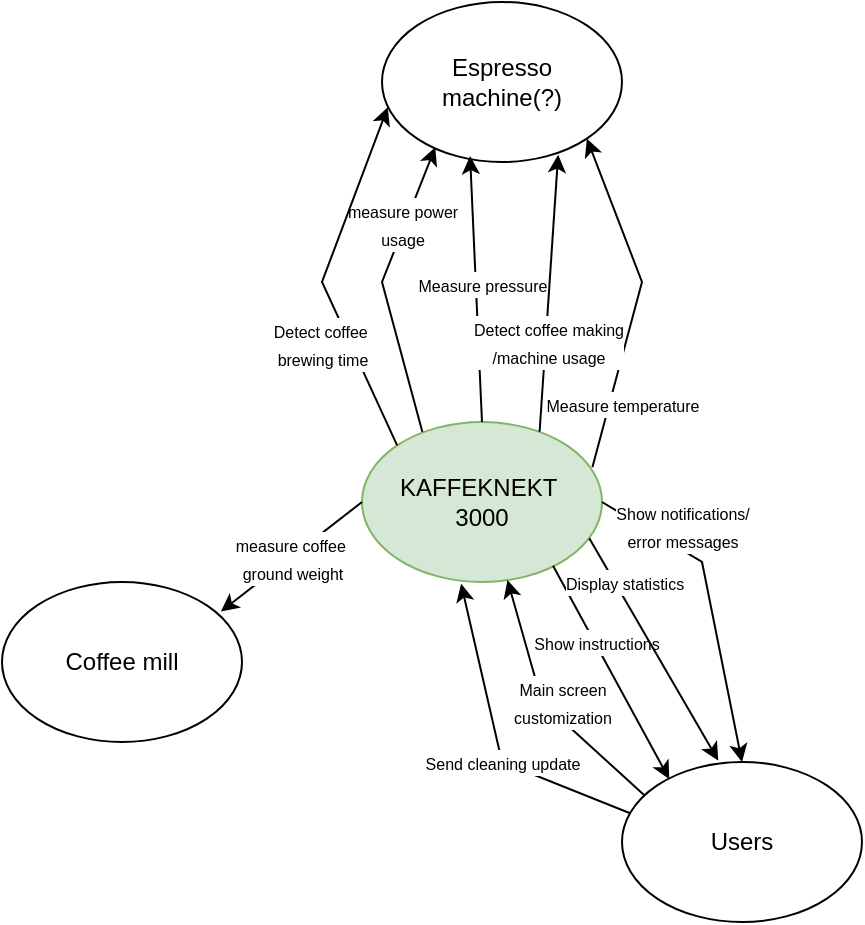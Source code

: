 <mxfile version="26.0.16">
  <diagram name="Page-1" id="oLV681QXpyzKE6uCH3lM">
    <mxGraphModel dx="538" dy="330" grid="1" gridSize="10" guides="1" tooltips="1" connect="1" arrows="1" fold="1" page="0" pageScale="1" pageWidth="827" pageHeight="1169" math="0" shadow="0">
      <root>
        <mxCell id="0" />
        <mxCell id="1" parent="0" />
        <mxCell id="eXFqYC0WTwXGM-SM4TF6-25" style="rounded=0;orthogonalLoop=1;jettySize=auto;html=1;fontFamily=Helvetica;fontSize=11;fontColor=default;labelBackgroundColor=default;resizable=0;entryX=0.222;entryY=0.908;entryDx=0;entryDy=0;entryPerimeter=0;exitX=0.253;exitY=0.07;exitDx=0;exitDy=0;exitPerimeter=0;" edge="1" parent="1" source="eXFqYC0WTwXGM-SM4TF6-1" target="eXFqYC0WTwXGM-SM4TF6-2">
          <mxGeometry relative="1" as="geometry">
            <mxPoint x="460" y="150" as="targetPoint" />
            <mxPoint x="490" y="220" as="sourcePoint" />
            <Array as="points">
              <mxPoint x="470" y="150" />
            </Array>
          </mxGeometry>
        </mxCell>
        <mxCell id="eXFqYC0WTwXGM-SM4TF6-26" value="&lt;font style=&quot;font-size: 8px;&quot;&gt;measure power&lt;/font&gt;&lt;div&gt;&lt;font style=&quot;font-size: 8px;&quot;&gt;usage&lt;/font&gt;&lt;/div&gt;" style="edgeLabel;html=1;align=center;verticalAlign=middle;resizable=0;points=[];fontFamily=Helvetica;fontSize=11;fontColor=default;labelBackgroundColor=default;fillColor=none;gradientColor=none;" vertex="1" connectable="0" parent="eXFqYC0WTwXGM-SM4TF6-25">
          <mxGeometry x="0.038" relative="1" as="geometry">
            <mxPoint x="10" y="-30" as="offset" />
          </mxGeometry>
        </mxCell>
        <mxCell id="eXFqYC0WTwXGM-SM4TF6-1" value="KAFFEKNEKT&amp;nbsp;&lt;div&gt;3000&lt;/div&gt;" style="ellipse;whiteSpace=wrap;html=1;fillColor=#D5E8D5;strokeColor=#82b366;" vertex="1" parent="1">
          <mxGeometry x="460" y="220" width="120" height="80" as="geometry" />
        </mxCell>
        <mxCell id="eXFqYC0WTwXGM-SM4TF6-2" value="Espresso&lt;div&gt;machine(?)&lt;/div&gt;" style="ellipse;whiteSpace=wrap;html=1;" vertex="1" parent="1">
          <mxGeometry x="470" y="10" width="120" height="80" as="geometry" />
        </mxCell>
        <mxCell id="eXFqYC0WTwXGM-SM4TF6-3" value="Users" style="ellipse;whiteSpace=wrap;html=1;" vertex="1" parent="1">
          <mxGeometry x="590" y="390" width="120" height="80" as="geometry" />
        </mxCell>
        <mxCell id="eXFqYC0WTwXGM-SM4TF6-4" style="rounded=0;orthogonalLoop=1;jettySize=auto;html=1;exitX=0.96;exitY=0.283;exitDx=0;exitDy=0;entryX=1;entryY=1;entryDx=0;entryDy=0;exitPerimeter=0;" edge="1" parent="1" source="eXFqYC0WTwXGM-SM4TF6-1" target="eXFqYC0WTwXGM-SM4TF6-2">
          <mxGeometry relative="1" as="geometry">
            <Array as="points">
              <mxPoint x="600" y="150" />
            </Array>
          </mxGeometry>
        </mxCell>
        <mxCell id="eXFqYC0WTwXGM-SM4TF6-11" value="&lt;font style=&quot;font-size: 8px;&quot;&gt;Measure temperature&lt;/font&gt;" style="edgeLabel;html=1;align=center;verticalAlign=middle;resizable=0;points=[];" vertex="1" connectable="0" parent="eXFqYC0WTwXGM-SM4TF6-4">
          <mxGeometry x="-0.043" y="1" relative="1" as="geometry">
            <mxPoint x="-6" y="48" as="offset" />
          </mxGeometry>
        </mxCell>
        <mxCell id="eXFqYC0WTwXGM-SM4TF6-5" value="" style="endArrow=classic;html=1;rounded=0;exitX=0.796;exitY=0.899;exitDx=0;exitDy=0;exitPerimeter=0;entryX=0.197;entryY=0.107;entryDx=0;entryDy=0;entryPerimeter=0;" edge="1" parent="1" source="eXFqYC0WTwXGM-SM4TF6-1" target="eXFqYC0WTwXGM-SM4TF6-3">
          <mxGeometry width="50" height="50" relative="1" as="geometry">
            <mxPoint x="640" y="230" as="sourcePoint" />
            <mxPoint x="710" y="240" as="targetPoint" />
          </mxGeometry>
        </mxCell>
        <mxCell id="eXFqYC0WTwXGM-SM4TF6-7" value="&lt;font style=&quot;font-size: 8px;&quot;&gt;Show instructions&lt;/font&gt;" style="edgeLabel;html=1;align=center;verticalAlign=middle;resizable=0;points=[];" vertex="1" connectable="0" parent="eXFqYC0WTwXGM-SM4TF6-5">
          <mxGeometry x="-0.076" y="-4" relative="1" as="geometry">
            <mxPoint x="-2" y="-13" as="offset" />
          </mxGeometry>
        </mxCell>
        <mxCell id="eXFqYC0WTwXGM-SM4TF6-6" value="Coffee mill" style="ellipse;whiteSpace=wrap;html=1;" vertex="1" parent="1">
          <mxGeometry x="280" y="300" width="120" height="80" as="geometry" />
        </mxCell>
        <mxCell id="eXFqYC0WTwXGM-SM4TF6-9" value="" style="endArrow=classic;html=1;rounded=0;entryX=0.413;entryY=1.011;entryDx=0;entryDy=0;exitX=0.034;exitY=0.32;exitDx=0;exitDy=0;exitPerimeter=0;entryPerimeter=0;" edge="1" parent="1" source="eXFqYC0WTwXGM-SM4TF6-3" target="eXFqYC0WTwXGM-SM4TF6-1">
          <mxGeometry width="50" height="50" relative="1" as="geometry">
            <mxPoint x="700" y="310" as="sourcePoint" />
            <mxPoint x="750" y="260" as="targetPoint" />
            <Array as="points">
              <mxPoint x="530" y="390" />
            </Array>
          </mxGeometry>
        </mxCell>
        <mxCell id="eXFqYC0WTwXGM-SM4TF6-10" value="&lt;font style=&quot;font-size: 8px;&quot;&gt;Send cleaning update&lt;/font&gt;" style="edgeLabel;html=1;align=center;verticalAlign=middle;resizable=0;points=[];" vertex="1" connectable="0" parent="eXFqYC0WTwXGM-SM4TF6-9">
          <mxGeometry x="0.073" y="-1" relative="1" as="geometry">
            <mxPoint x="3" y="17" as="offset" />
          </mxGeometry>
        </mxCell>
        <mxCell id="eXFqYC0WTwXGM-SM4TF6-13" value="" style="endArrow=classic;html=1;rounded=0;fontFamily=Helvetica;fontSize=11;fontColor=default;labelBackgroundColor=default;resizable=0;exitX=0.5;exitY=0;exitDx=0;exitDy=0;entryX=0.367;entryY=0.963;entryDx=0;entryDy=0;entryPerimeter=0;" edge="1" parent="1" source="eXFqYC0WTwXGM-SM4TF6-1" target="eXFqYC0WTwXGM-SM4TF6-2">
          <mxGeometry width="50" height="50" relative="1" as="geometry">
            <mxPoint x="480" y="230" as="sourcePoint" />
            <mxPoint x="520" y="100" as="targetPoint" />
          </mxGeometry>
        </mxCell>
        <mxCell id="eXFqYC0WTwXGM-SM4TF6-14" value="&lt;font style=&quot;font-size: 8px;&quot;&gt;Measure pressure&lt;/font&gt;" style="edgeLabel;html=1;align=center;verticalAlign=middle;resizable=0;points=[];fontFamily=Helvetica;fontSize=11;fontColor=default;labelBackgroundColor=default;fillColor=none;gradientColor=none;" vertex="1" connectable="0" parent="eXFqYC0WTwXGM-SM4TF6-13">
          <mxGeometry relative="1" as="geometry">
            <mxPoint x="3" y="-3" as="offset" />
          </mxGeometry>
        </mxCell>
        <mxCell id="eXFqYC0WTwXGM-SM4TF6-16" value="" style="endArrow=classic;html=1;rounded=0;fontFamily=Helvetica;fontSize=11;fontColor=default;labelBackgroundColor=default;resizable=0;exitX=0.74;exitY=0.061;exitDx=0;exitDy=0;exitPerimeter=0;entryX=0.734;entryY=0.954;entryDx=0;entryDy=0;entryPerimeter=0;" edge="1" parent="1" source="eXFqYC0WTwXGM-SM4TF6-1" target="eXFqYC0WTwXGM-SM4TF6-2">
          <mxGeometry width="50" height="50" relative="1" as="geometry">
            <mxPoint x="470" y="238" as="sourcePoint" />
            <mxPoint x="330" y="230" as="targetPoint" />
          </mxGeometry>
        </mxCell>
        <mxCell id="eXFqYC0WTwXGM-SM4TF6-17" value="&lt;font style=&quot;font-size: 8px;&quot;&gt;Detect coffee making&lt;/font&gt;&lt;div&gt;&lt;font style=&quot;font-size: 8px;&quot;&gt;/machine usage&lt;/font&gt;&lt;/div&gt;" style="edgeLabel;html=1;align=center;verticalAlign=middle;resizable=0;points=[];fontFamily=Helvetica;fontSize=11;fontColor=default;labelBackgroundColor=default;fillColor=none;gradientColor=none;" vertex="1" connectable="0" parent="eXFqYC0WTwXGM-SM4TF6-16">
          <mxGeometry x="0.009" y="1" relative="1" as="geometry">
            <mxPoint y="25" as="offset" />
          </mxGeometry>
        </mxCell>
        <mxCell id="eXFqYC0WTwXGM-SM4TF6-18" value="" style="endArrow=classic;html=1;rounded=0;fontFamily=Helvetica;fontSize=11;fontColor=default;labelBackgroundColor=default;resizable=0;exitX=0.947;exitY=0.727;exitDx=0;exitDy=0;exitPerimeter=0;entryX=0.401;entryY=-0.009;entryDx=0;entryDy=0;entryPerimeter=0;" edge="1" parent="1" source="eXFqYC0WTwXGM-SM4TF6-1" target="eXFqYC0WTwXGM-SM4TF6-3">
          <mxGeometry width="50" height="50" relative="1" as="geometry">
            <mxPoint x="610" y="230" as="sourcePoint" />
            <mxPoint x="690" y="180" as="targetPoint" />
          </mxGeometry>
        </mxCell>
        <mxCell id="eXFqYC0WTwXGM-SM4TF6-19" value="&lt;font style=&quot;font-size: 8px;&quot;&gt;Display statistics&lt;/font&gt;" style="edgeLabel;html=1;align=center;verticalAlign=middle;resizable=0;points=[];fontFamily=Helvetica;fontSize=11;fontColor=default;labelBackgroundColor=default;fillColor=none;gradientColor=none;" vertex="1" connectable="0" parent="eXFqYC0WTwXGM-SM4TF6-18">
          <mxGeometry x="-0.011" relative="1" as="geometry">
            <mxPoint x="-15" y="-33" as="offset" />
          </mxGeometry>
        </mxCell>
        <mxCell id="eXFqYC0WTwXGM-SM4TF6-20" value="" style="endArrow=classic;html=1;rounded=0;fontFamily=Helvetica;fontSize=11;fontColor=default;labelBackgroundColor=default;resizable=0;exitX=0;exitY=0;exitDx=0;exitDy=0;entryX=0.024;entryY=0.658;entryDx=0;entryDy=0;entryPerimeter=0;" edge="1" parent="1" source="eXFqYC0WTwXGM-SM4TF6-1" target="eXFqYC0WTwXGM-SM4TF6-2">
          <mxGeometry width="50" height="50" relative="1" as="geometry">
            <mxPoint x="280" y="310" as="sourcePoint" />
            <mxPoint x="330" y="260" as="targetPoint" />
            <Array as="points">
              <mxPoint x="440" y="150" />
            </Array>
          </mxGeometry>
        </mxCell>
        <mxCell id="eXFqYC0WTwXGM-SM4TF6-21" value="&lt;font style=&quot;font-size: 8px;&quot;&gt;Detect coffee&amp;nbsp;&lt;/font&gt;&lt;div&gt;&lt;font style=&quot;font-size: 8px;&quot;&gt;brewing time&lt;/font&gt;&lt;/div&gt;" style="edgeLabel;html=1;align=center;verticalAlign=middle;resizable=0;points=[];fontFamily=Helvetica;fontSize=11;fontColor=default;labelBackgroundColor=default;fillColor=none;gradientColor=none;" vertex="1" connectable="0" parent="eXFqYC0WTwXGM-SM4TF6-20">
          <mxGeometry x="0.026" y="-3" relative="1" as="geometry">
            <mxPoint x="-4" y="33" as="offset" />
          </mxGeometry>
        </mxCell>
        <mxCell id="eXFqYC0WTwXGM-SM4TF6-22" style="rounded=0;orthogonalLoop=1;jettySize=auto;html=1;exitX=1;exitY=0.5;exitDx=0;exitDy=0;entryX=0.5;entryY=0;entryDx=0;entryDy=0;fontFamily=Helvetica;fontSize=11;fontColor=default;labelBackgroundColor=default;resizable=0;" edge="1" parent="1" source="eXFqYC0WTwXGM-SM4TF6-1" target="eXFqYC0WTwXGM-SM4TF6-3">
          <mxGeometry relative="1" as="geometry">
            <Array as="points">
              <mxPoint x="630" y="290" />
            </Array>
          </mxGeometry>
        </mxCell>
        <mxCell id="eXFqYC0WTwXGM-SM4TF6-23" value="&lt;font style=&quot;font-size: 8px;&quot;&gt;Show notifications/&lt;/font&gt;&lt;div&gt;&lt;font style=&quot;font-size: 8px;&quot;&gt;error messages&lt;/font&gt;&lt;/div&gt;" style="edgeLabel;html=1;align=center;verticalAlign=middle;resizable=0;points=[];fontFamily=Helvetica;fontSize=11;fontColor=default;labelBackgroundColor=default;fillColor=none;gradientColor=none;" vertex="1" connectable="0" parent="eXFqYC0WTwXGM-SM4TF6-22">
          <mxGeometry x="0.095" relative="1" as="geometry">
            <mxPoint x="-16" y="-47" as="offset" />
          </mxGeometry>
        </mxCell>
        <mxCell id="eXFqYC0WTwXGM-SM4TF6-27" value="" style="endArrow=classic;html=1;rounded=0;fontFamily=Helvetica;fontSize=11;fontColor=default;labelBackgroundColor=default;resizable=0;entryX=0.912;entryY=0.185;entryDx=0;entryDy=0;entryPerimeter=0;exitX=0;exitY=0.5;exitDx=0;exitDy=0;" edge="1" parent="1" source="eXFqYC0WTwXGM-SM4TF6-1" target="eXFqYC0WTwXGM-SM4TF6-6">
          <mxGeometry relative="1" as="geometry">
            <mxPoint x="360" y="250" as="sourcePoint" />
            <mxPoint x="530" y="190" as="targetPoint" />
          </mxGeometry>
        </mxCell>
        <mxCell id="eXFqYC0WTwXGM-SM4TF6-28" value="&lt;font style=&quot;font-size: 8px;&quot;&gt;measure coffee&amp;nbsp;&lt;/font&gt;&lt;div&gt;&lt;font style=&quot;font-size: 8px;&quot;&gt;ground weight&lt;/font&gt;&lt;/div&gt;" style="edgeLabel;resizable=0;html=1;;align=center;verticalAlign=middle;fontFamily=Helvetica;fontSize=11;fontColor=default;labelBackgroundColor=default;fillColor=none;gradientColor=none;" connectable="0" vertex="1" parent="eXFqYC0WTwXGM-SM4TF6-27">
          <mxGeometry relative="1" as="geometry" />
        </mxCell>
        <mxCell id="eXFqYC0WTwXGM-SM4TF6-30" value="" style="endArrow=classic;html=1;rounded=0;fontFamily=Helvetica;fontSize=11;fontColor=default;labelBackgroundColor=default;resizable=0;exitX=0.092;exitY=0.206;exitDx=0;exitDy=0;exitPerimeter=0;entryX=0.606;entryY=0.988;entryDx=0;entryDy=0;entryPerimeter=0;" edge="1" parent="1" source="eXFqYC0WTwXGM-SM4TF6-3" target="eXFqYC0WTwXGM-SM4TF6-1">
          <mxGeometry relative="1" as="geometry">
            <mxPoint x="400" y="410" as="sourcePoint" />
            <mxPoint x="500" y="410" as="targetPoint" />
            <Array as="points">
              <mxPoint x="550" y="360" />
            </Array>
          </mxGeometry>
        </mxCell>
        <mxCell id="eXFqYC0WTwXGM-SM4TF6-31" value="&lt;font style=&quot;font-size: 8px;&quot;&gt;Main screen&lt;/font&gt;&lt;div&gt;&lt;font style=&quot;font-size: 8px;&quot;&gt;customization&lt;/font&gt;&lt;/div&gt;" style="edgeLabel;resizable=0;html=1;;align=center;verticalAlign=middle;fontFamily=Helvetica;fontSize=11;fontColor=default;labelBackgroundColor=default;fillColor=none;gradientColor=none;" connectable="0" vertex="1" parent="eXFqYC0WTwXGM-SM4TF6-30">
          <mxGeometry relative="1" as="geometry">
            <mxPoint x="8" y="-2" as="offset" />
          </mxGeometry>
        </mxCell>
      </root>
    </mxGraphModel>
  </diagram>
</mxfile>
